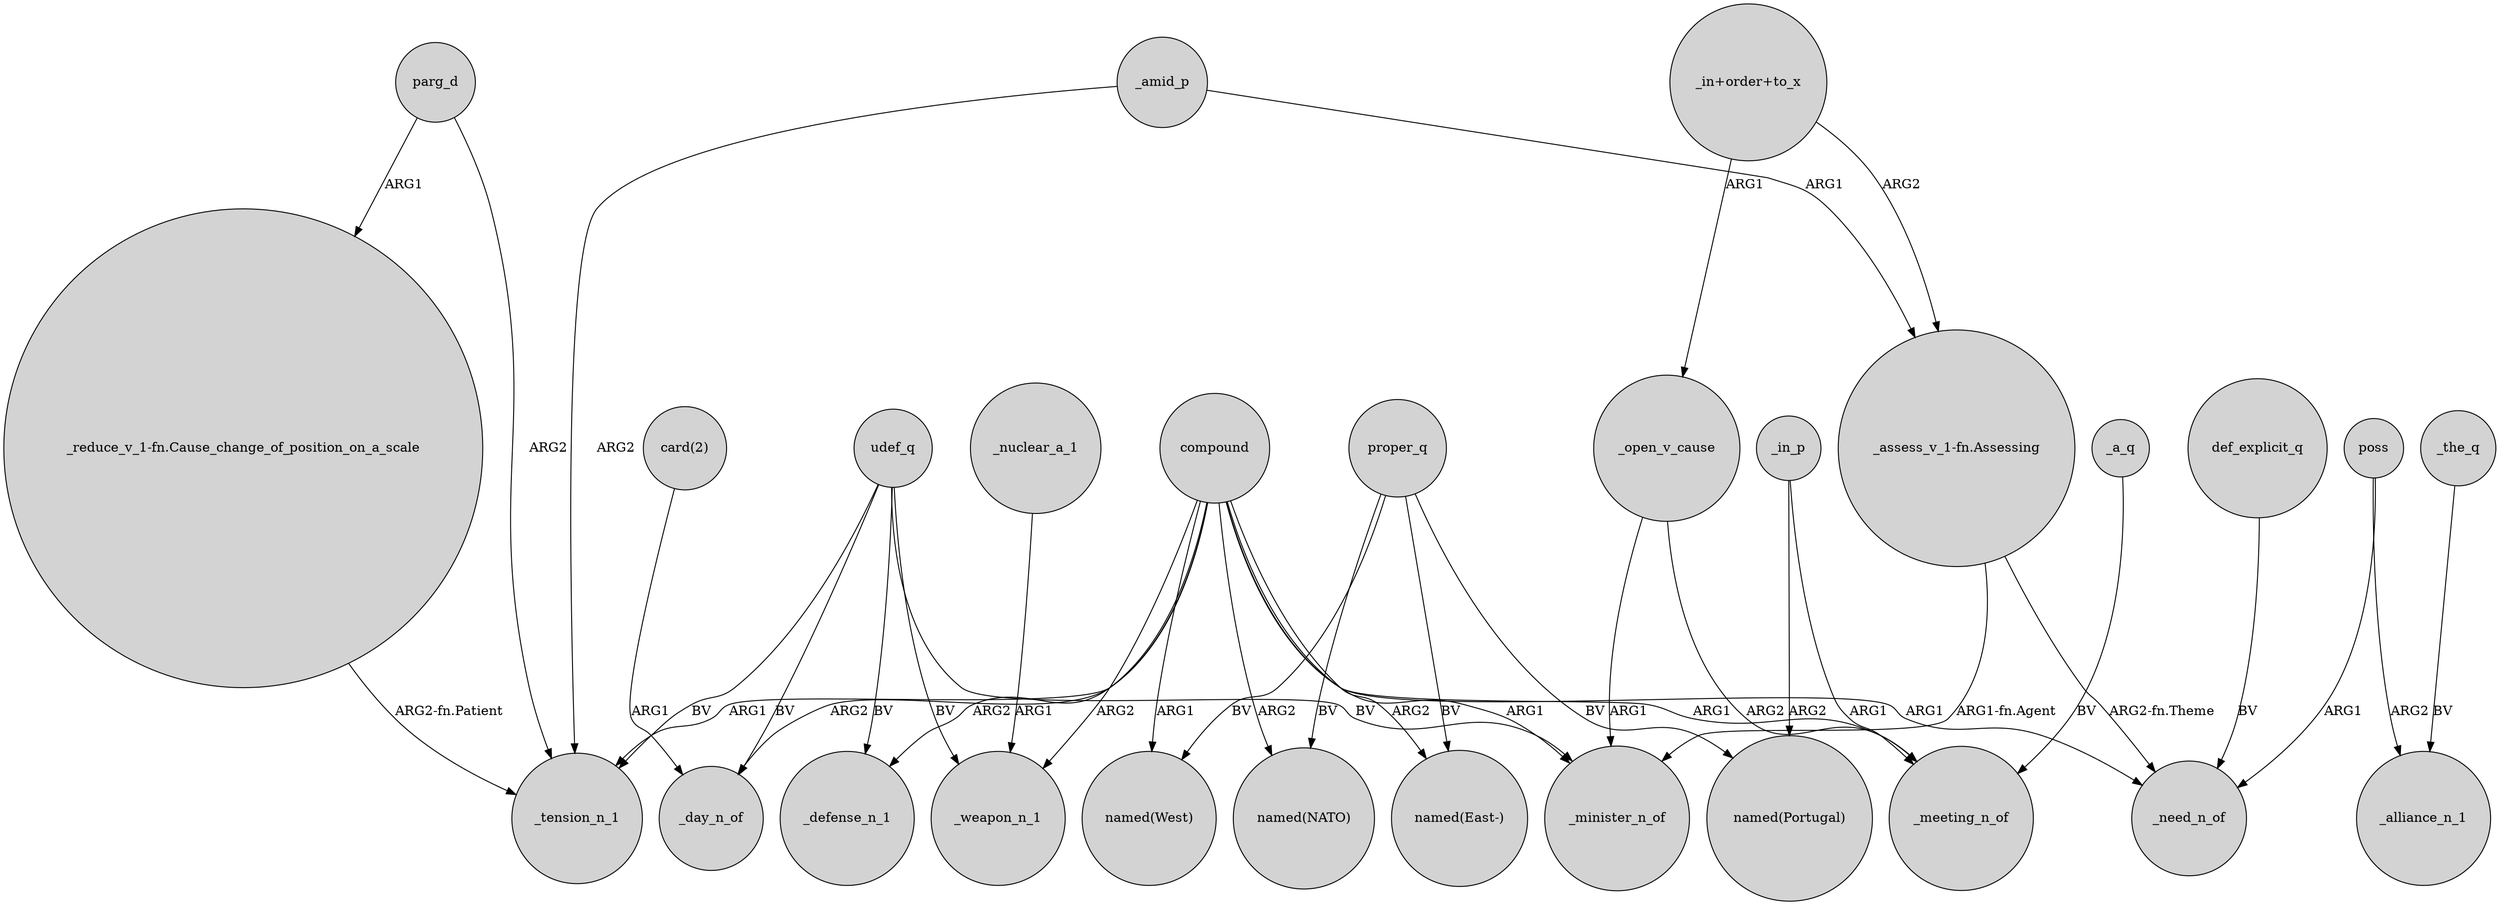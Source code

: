 digraph {
	node [shape=circle style=filled]
	"card(2)" -> _day_n_of [label=ARG1]
	proper_q -> "named(NATO)" [label=BV]
	"_in+order+to_x" -> _open_v_cause [label=ARG1]
	parg_d -> _tension_n_1 [label=ARG2]
	_nuclear_a_1 -> _weapon_n_1 [label=ARG1]
	_in_p -> _meeting_n_of [label=ARG1]
	"_in+order+to_x" -> "_assess_v_1-fn.Assessing" [label=ARG2]
	proper_q -> "named(East-)" [label=BV]
	udef_q -> _weapon_n_1 [label=BV]
	"_assess_v_1-fn.Assessing" -> _minister_n_of [label="ARG1-fn.Agent"]
	poss -> _alliance_n_1 [label=ARG2]
	proper_q -> "named(Portugal)" [label=BV]
	compound -> _day_n_of [label=ARG2]
	compound -> _need_n_of [label=ARG1]
	udef_q -> _day_n_of [label=BV]
	compound -> _defense_n_1 [label=ARG2]
	proper_q -> "named(West)" [label=BV]
	_a_q -> _meeting_n_of [label=BV]
	udef_q -> _tension_n_1 [label=BV]
	_open_v_cause -> _minister_n_of [label=ARG1]
	compound -> "named(West)" [label=ARG1]
	compound -> _meeting_n_of [label=ARG1]
	_open_v_cause -> _meeting_n_of [label=ARG2]
	compound -> "named(NATO)" [label=ARG2]
	udef_q -> _defense_n_1 [label=BV]
	_amid_p -> _tension_n_1 [label=ARG2]
	"_assess_v_1-fn.Assessing" -> _need_n_of [label="ARG2-fn.Theme"]
	compound -> _minister_n_of [label=ARG1]
	compound -> "named(East-)" [label=ARG2]
	_in_p -> "named(Portugal)" [label=ARG2]
	udef_q -> _minister_n_of [label=BV]
	_the_q -> _alliance_n_1 [label=BV]
	_amid_p -> "_assess_v_1-fn.Assessing" [label=ARG1]
	poss -> _need_n_of [label=ARG1]
	compound -> _weapon_n_1 [label=ARG2]
	compound -> _tension_n_1 [label=ARG1]
	parg_d -> "_reduce_v_1-fn.Cause_change_of_position_on_a_scale" [label=ARG1]
	"_reduce_v_1-fn.Cause_change_of_position_on_a_scale" -> _tension_n_1 [label="ARG2-fn.Patient"]
	def_explicit_q -> _need_n_of [label=BV]
}
